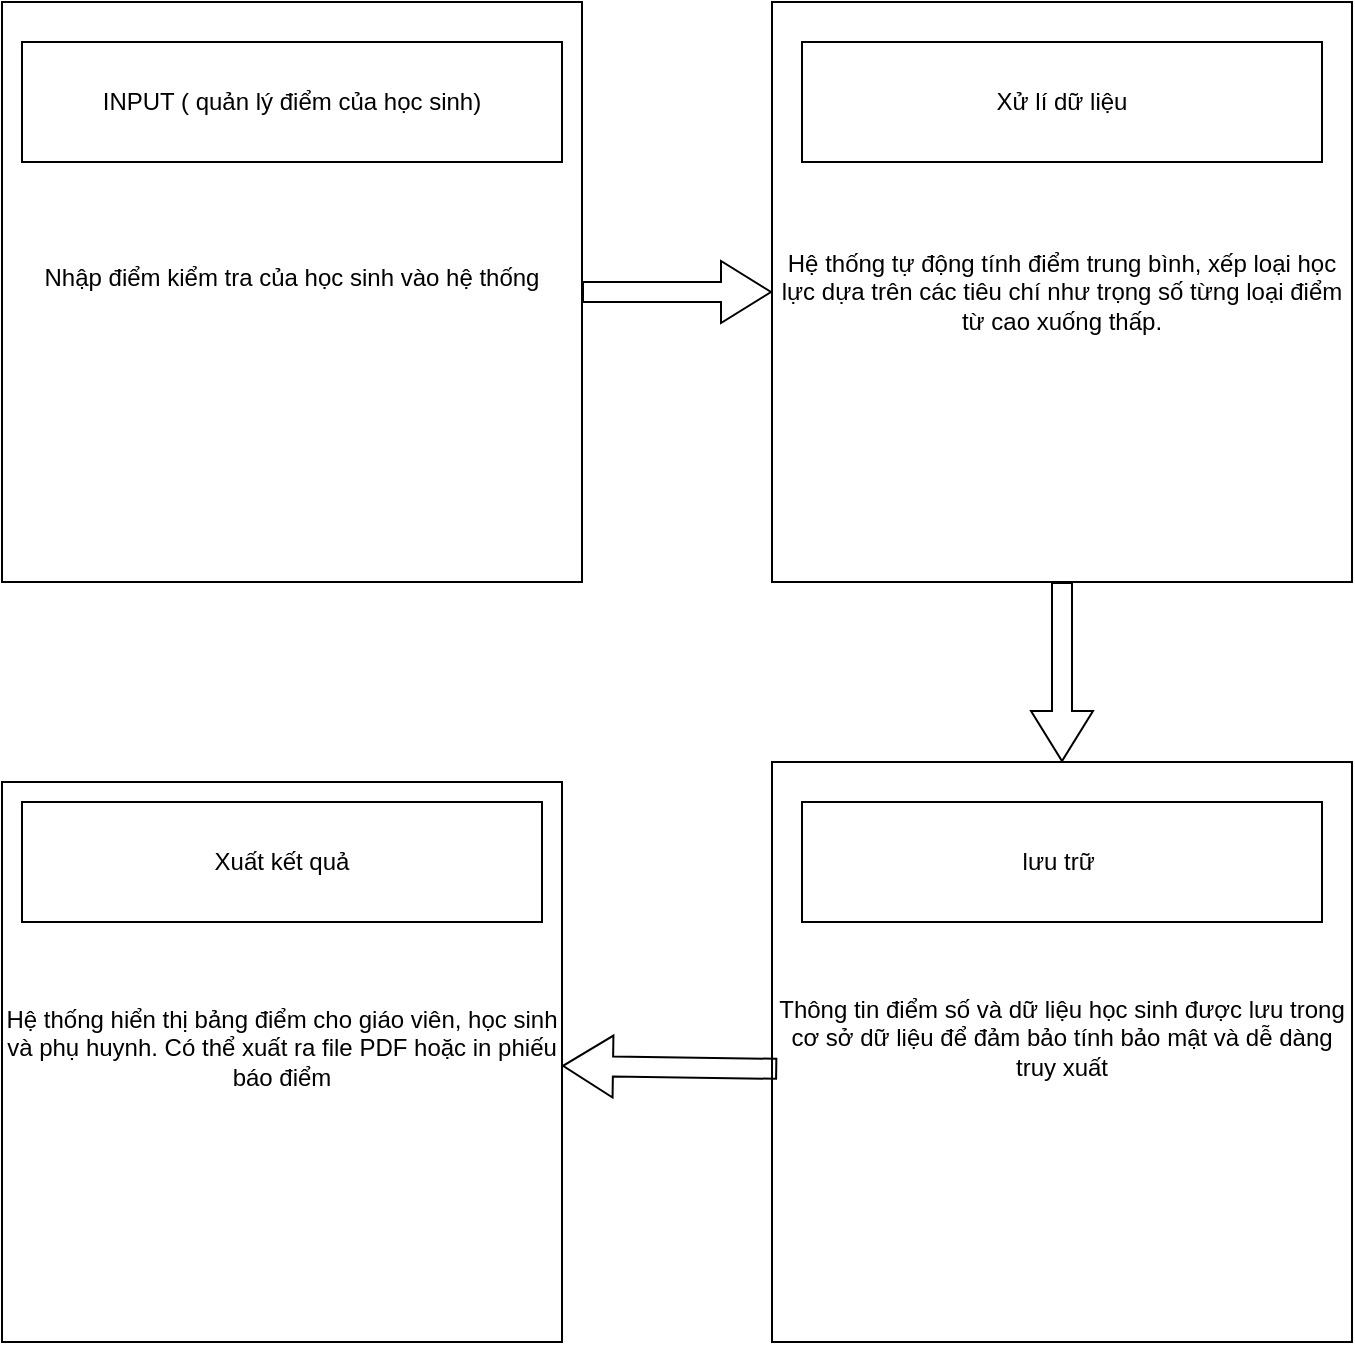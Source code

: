 <mxfile version="28.2.3">
  <diagram name="Trang-1" id="JUNnJg3u21yDyNhJxaxq">
    <mxGraphModel dx="1042" dy="626" grid="1" gridSize="10" guides="1" tooltips="1" connect="1" arrows="1" fold="1" page="1" pageScale="1" pageWidth="827" pageHeight="1169" math="0" shadow="0">
      <root>
        <mxCell id="0" />
        <mxCell id="1" parent="0" />
        <mxCell id="_qfQpiFz5pyAwzC_5YSm-1" value="Nhập điểm kiểm tra của học sinh vào hệ thống&lt;div&gt;&lt;br/&gt;&lt;/div&gt;" style="whiteSpace=wrap;html=1;aspect=fixed;" vertex="1" parent="1">
          <mxGeometry x="30" y="30" width="290" height="290" as="geometry" />
        </mxCell>
        <mxCell id="_qfQpiFz5pyAwzC_5YSm-2" value="INPUT ( quản lý điểm của học sinh)" style="rounded=0;whiteSpace=wrap;html=1;" vertex="1" parent="1">
          <mxGeometry x="40" y="50" width="270" height="60" as="geometry" />
        </mxCell>
        <mxCell id="_qfQpiFz5pyAwzC_5YSm-5" value="&lt;br&gt;Hệ thống tự động tính điểm trung bình, xếp loại học lực dựa trên các tiêu chí như trọng số từng loại điểm từ cao xuống thấp.&lt;div&gt;&lt;br/&gt;&lt;/div&gt;" style="whiteSpace=wrap;html=1;aspect=fixed;align=center;" vertex="1" parent="1">
          <mxGeometry x="415" y="30" width="290" height="290" as="geometry" />
        </mxCell>
        <mxCell id="_qfQpiFz5pyAwzC_5YSm-6" value="Xử lí dữ liệu" style="rounded=0;whiteSpace=wrap;html=1;" vertex="1" parent="1">
          <mxGeometry x="430" y="50" width="260" height="60" as="geometry" />
        </mxCell>
        <mxCell id="_qfQpiFz5pyAwzC_5YSm-7" value="" style="shape=flexArrow;endArrow=classic;html=1;rounded=0;fontSize=12;startSize=8;endSize=8;curved=1;entryX=0;entryY=0.5;entryDx=0;entryDy=0;" edge="1" parent="1" source="_qfQpiFz5pyAwzC_5YSm-1" target="_qfQpiFz5pyAwzC_5YSm-5">
          <mxGeometry width="50" height="50" relative="1" as="geometry">
            <mxPoint x="320" y="225" as="sourcePoint" />
            <mxPoint x="410" y="175" as="targetPoint" />
            <Array as="points" />
          </mxGeometry>
        </mxCell>
        <mxCell id="_qfQpiFz5pyAwzC_5YSm-8" value="&#xa;Thông tin điểm số và dữ liệu học sinh được lưu trong cơ sở dữ liệu để đảm bảo tính bảo mật và dễ dàng truy xuất&#xa;&#xa;" style="whiteSpace=wrap;html=1;aspect=fixed;" vertex="1" parent="1">
          <mxGeometry x="415" y="410" width="290" height="290" as="geometry" />
        </mxCell>
        <mxCell id="_qfQpiFz5pyAwzC_5YSm-9" value="" style="shape=flexArrow;endArrow=classic;html=1;rounded=0;fontSize=12;startSize=8;endSize=8;curved=1;exitX=0.5;exitY=1;exitDx=0;exitDy=0;entryX=0.5;entryY=0;entryDx=0;entryDy=0;" edge="1" parent="1" source="_qfQpiFz5pyAwzC_5YSm-5" target="_qfQpiFz5pyAwzC_5YSm-8">
          <mxGeometry width="50" height="50" relative="1" as="geometry">
            <mxPoint x="540" y="390" as="sourcePoint" />
            <mxPoint x="590" y="340" as="targetPoint" />
          </mxGeometry>
        </mxCell>
        <mxCell id="_qfQpiFz5pyAwzC_5YSm-10" value="lưu trữ&amp;nbsp;" style="rounded=0;whiteSpace=wrap;html=1;" vertex="1" parent="1">
          <mxGeometry x="430" y="430" width="260" height="60" as="geometry" />
        </mxCell>
        <mxCell id="_qfQpiFz5pyAwzC_5YSm-11" value="&#xa;Hệ thống hiển thị bảng điểm cho giáo viên, học sinh và phụ huynh. Có thể xuất ra file PDF hoặc in phiếu báo điểm&#xa;&#xa;" style="whiteSpace=wrap;html=1;aspect=fixed;" vertex="1" parent="1">
          <mxGeometry x="30" y="420" width="280" height="280" as="geometry" />
        </mxCell>
        <mxCell id="_qfQpiFz5pyAwzC_5YSm-12" value="Xuất kết quả" style="rounded=0;whiteSpace=wrap;html=1;" vertex="1" parent="1">
          <mxGeometry x="40" y="430" width="260" height="60" as="geometry" />
        </mxCell>
        <mxCell id="_qfQpiFz5pyAwzC_5YSm-13" value="" style="shape=flexArrow;endArrow=classic;html=1;rounded=0;fontSize=12;startSize=8;endSize=8;curved=1;exitX=0.009;exitY=0.529;exitDx=0;exitDy=0;exitPerimeter=0;" edge="1" parent="1" source="_qfQpiFz5pyAwzC_5YSm-8" target="_qfQpiFz5pyAwzC_5YSm-11">
          <mxGeometry width="50" height="50" relative="1" as="geometry">
            <mxPoint x="350" y="585" as="sourcePoint" />
            <mxPoint x="400" y="535" as="targetPoint" />
            <Array as="points" />
          </mxGeometry>
        </mxCell>
      </root>
    </mxGraphModel>
  </diagram>
</mxfile>
